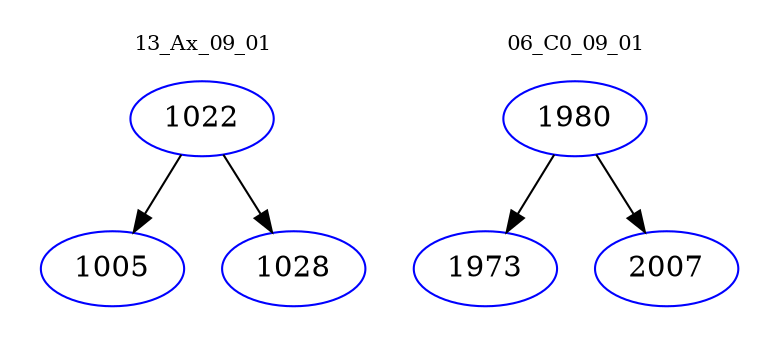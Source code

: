 digraph{
subgraph cluster_0 {
color = white
label = "13_Ax_09_01";
fontsize=10;
T0_1022 [label="1022", color="blue"]
T0_1022 -> T0_1005 [color="black"]
T0_1005 [label="1005", color="blue"]
T0_1022 -> T0_1028 [color="black"]
T0_1028 [label="1028", color="blue"]
}
subgraph cluster_1 {
color = white
label = "06_C0_09_01";
fontsize=10;
T1_1980 [label="1980", color="blue"]
T1_1980 -> T1_1973 [color="black"]
T1_1973 [label="1973", color="blue"]
T1_1980 -> T1_2007 [color="black"]
T1_2007 [label="2007", color="blue"]
}
}
